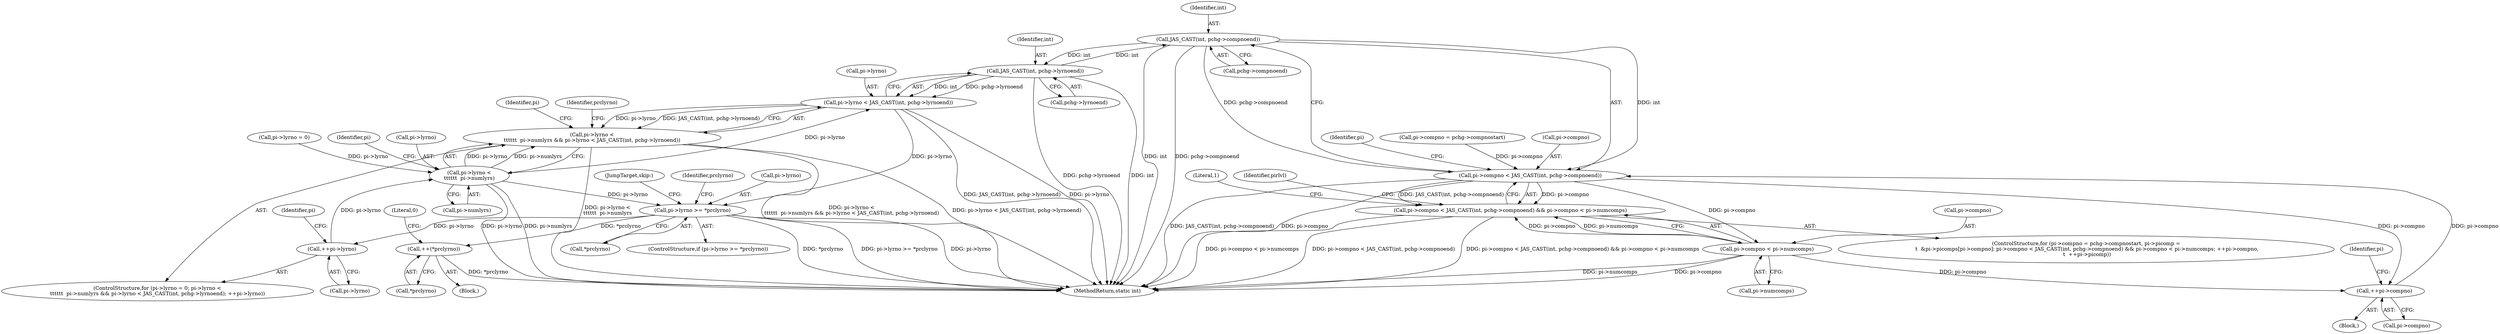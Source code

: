 digraph "0_jasper_1f0dfe5a42911b6880a1445f13f6d615ddb55387@pointer" {
"1000159" [label="(Call,JAS_CAST(int, pchg->compnoend))"];
"1000661" [label="(Call,JAS_CAST(int, pchg->lyrnoend))"];
"1000159" [label="(Call,JAS_CAST(int, pchg->compnoend))"];
"1000155" [label="(Call,pi->compno < JAS_CAST(int, pchg->compnoend))"];
"1000154" [label="(Call,pi->compno < JAS_CAST(int, pchg->compnoend) && pi->compno < pi->numcomps)"];
"1000164" [label="(Call,pi->compno < pi->numcomps)"];
"1000172" [label="(Call,++pi->compno)"];
"1000657" [label="(Call,pi->lyrno < JAS_CAST(int, pchg->lyrnoend))"];
"1000649" [label="(Call,pi->lyrno <\n\t\t\t\t\t\t  pi->numlyrs && pi->lyrno < JAS_CAST(int, pchg->lyrnoend))"];
"1000684" [label="(Call,pi->lyrno >= *prclyrno)"];
"1000666" [label="(Call,++pi->lyrno)"];
"1000650" [label="(Call,pi->lyrno <\n\t\t\t\t\t\t  pi->numlyrs)"];
"1000691" [label="(Call,++(*prclyrno))"];
"1000695" [label="(Literal,0)"];
"1000691" [label="(Call,++(*prclyrno))"];
"1000651" [label="(Call,pi->lyrno)"];
"1000155" [label="(Call,pi->compno < JAS_CAST(int, pchg->compnoend))"];
"1000650" [label="(Call,pi->lyrno <\n\t\t\t\t\t\t  pi->numlyrs)"];
"1000688" [label="(Call,*prclyrno)"];
"1000658" [label="(Call,pi->lyrno)"];
"1000649" [label="(Call,pi->lyrno <\n\t\t\t\t\t\t  pi->numlyrs && pi->lyrno < JAS_CAST(int, pchg->lyrnoend))"];
"1000672" [label="(Identifier,prclyrno)"];
"1000696" [label="(JumpTarget,skip:)"];
"1000178" [label="(Identifier,pi)"];
"1000159" [label="(Call,JAS_CAST(int, pchg->compnoend))"];
"1000693" [label="(Identifier,prclyrno)"];
"1000644" [label="(Call,pi->lyrno = 0)"];
"1000667" [label="(Call,pi->lyrno)"];
"1000685" [label="(Call,pi->lyrno)"];
"1000657" [label="(Call,pi->lyrno < JAS_CAST(int, pchg->lyrnoend))"];
"1000133" [label="(ControlStructure,for (pi->compno = pchg->compnostart, pi->picomp =\n \t  &pi->picomps[pi->compno]; pi->compno < JAS_CAST(int, pchg->compnoend) && pi->compno < pi->numcomps; ++pi->compno,\n \t  ++pi->picomp))"];
"1000166" [label="(Identifier,pi)"];
"1000643" [label="(ControlStructure,for (pi->lyrno = 0; pi->lyrno <\n\t\t\t\t\t\t  pi->numlyrs && pi->lyrno < JAS_CAST(int, pchg->lyrnoend); ++pi->lyrno))"];
"1000663" [label="(Call,pchg->lyrnoend)"];
"1000684" [label="(Call,pi->lyrno >= *prclyrno)"];
"1000135" [label="(Call,pi->compno = pchg->compnostart)"];
"1000666" [label="(Call,++pi->lyrno)"];
"1000172" [label="(Call,++pi->compno)"];
"1000683" [label="(ControlStructure,if (pi->lyrno >= *prclyrno))"];
"1000652" [label="(Identifier,pi)"];
"1000165" [label="(Call,pi->compno)"];
"1000659" [label="(Identifier,pi)"];
"1000171" [label="(Block,)"];
"1000164" [label="(Call,pi->compno < pi->numcomps)"];
"1000161" [label="(Call,pchg->compnoend)"];
"1000173" [label="(Call,pi->compno)"];
"1000182" [label="(Identifier,pirlvl)"];
"1000692" [label="(Call,*prclyrno)"];
"1000699" [label="(MethodReturn,static int)"];
"1000661" [label="(Call,JAS_CAST(int, pchg->lyrnoend))"];
"1000156" [label="(Call,pi->compno)"];
"1000654" [label="(Call,pi->numlyrs)"];
"1000160" [label="(Identifier,int)"];
"1000433" [label="(Identifier,pi)"];
"1000690" [label="(Block,)"];
"1000662" [label="(Identifier,int)"];
"1000154" [label="(Call,pi->compno < JAS_CAST(int, pchg->compnoend) && pi->compno < pi->numcomps)"];
"1000168" [label="(Call,pi->numcomps)"];
"1000698" [label="(Literal,1)"];
"1000159" -> "1000155"  [label="AST: "];
"1000159" -> "1000161"  [label="CFG: "];
"1000160" -> "1000159"  [label="AST: "];
"1000161" -> "1000159"  [label="AST: "];
"1000155" -> "1000159"  [label="CFG: "];
"1000159" -> "1000699"  [label="DDG: int"];
"1000159" -> "1000699"  [label="DDG: pchg->compnoend"];
"1000159" -> "1000155"  [label="DDG: int"];
"1000159" -> "1000155"  [label="DDG: pchg->compnoend"];
"1000661" -> "1000159"  [label="DDG: int"];
"1000159" -> "1000661"  [label="DDG: int"];
"1000661" -> "1000657"  [label="AST: "];
"1000661" -> "1000663"  [label="CFG: "];
"1000662" -> "1000661"  [label="AST: "];
"1000663" -> "1000661"  [label="AST: "];
"1000657" -> "1000661"  [label="CFG: "];
"1000661" -> "1000699"  [label="DDG: pchg->lyrnoend"];
"1000661" -> "1000699"  [label="DDG: int"];
"1000661" -> "1000657"  [label="DDG: int"];
"1000661" -> "1000657"  [label="DDG: pchg->lyrnoend"];
"1000155" -> "1000154"  [label="AST: "];
"1000156" -> "1000155"  [label="AST: "];
"1000166" -> "1000155"  [label="CFG: "];
"1000154" -> "1000155"  [label="CFG: "];
"1000155" -> "1000699"  [label="DDG: JAS_CAST(int, pchg->compnoend)"];
"1000155" -> "1000699"  [label="DDG: pi->compno"];
"1000155" -> "1000154"  [label="DDG: pi->compno"];
"1000155" -> "1000154"  [label="DDG: JAS_CAST(int, pchg->compnoend)"];
"1000172" -> "1000155"  [label="DDG: pi->compno"];
"1000135" -> "1000155"  [label="DDG: pi->compno"];
"1000155" -> "1000164"  [label="DDG: pi->compno"];
"1000155" -> "1000172"  [label="DDG: pi->compno"];
"1000154" -> "1000133"  [label="AST: "];
"1000154" -> "1000164"  [label="CFG: "];
"1000164" -> "1000154"  [label="AST: "];
"1000182" -> "1000154"  [label="CFG: "];
"1000698" -> "1000154"  [label="CFG: "];
"1000154" -> "1000699"  [label="DDG: pi->compno < pi->numcomps"];
"1000154" -> "1000699"  [label="DDG: pi->compno < JAS_CAST(int, pchg->compnoend)"];
"1000154" -> "1000699"  [label="DDG: pi->compno < JAS_CAST(int, pchg->compnoend) && pi->compno < pi->numcomps"];
"1000164" -> "1000154"  [label="DDG: pi->compno"];
"1000164" -> "1000154"  [label="DDG: pi->numcomps"];
"1000164" -> "1000168"  [label="CFG: "];
"1000165" -> "1000164"  [label="AST: "];
"1000168" -> "1000164"  [label="AST: "];
"1000164" -> "1000699"  [label="DDG: pi->numcomps"];
"1000164" -> "1000699"  [label="DDG: pi->compno"];
"1000164" -> "1000172"  [label="DDG: pi->compno"];
"1000172" -> "1000171"  [label="AST: "];
"1000172" -> "1000173"  [label="CFG: "];
"1000173" -> "1000172"  [label="AST: "];
"1000178" -> "1000172"  [label="CFG: "];
"1000657" -> "1000649"  [label="AST: "];
"1000658" -> "1000657"  [label="AST: "];
"1000649" -> "1000657"  [label="CFG: "];
"1000657" -> "1000699"  [label="DDG: JAS_CAST(int, pchg->lyrnoend)"];
"1000657" -> "1000699"  [label="DDG: pi->lyrno"];
"1000657" -> "1000649"  [label="DDG: pi->lyrno"];
"1000657" -> "1000649"  [label="DDG: JAS_CAST(int, pchg->lyrnoend)"];
"1000650" -> "1000657"  [label="DDG: pi->lyrno"];
"1000657" -> "1000684"  [label="DDG: pi->lyrno"];
"1000649" -> "1000643"  [label="AST: "];
"1000649" -> "1000650"  [label="CFG: "];
"1000650" -> "1000649"  [label="AST: "];
"1000672" -> "1000649"  [label="CFG: "];
"1000433" -> "1000649"  [label="CFG: "];
"1000649" -> "1000699"  [label="DDG: pi->lyrno <\n\t\t\t\t\t\t  pi->numlyrs"];
"1000649" -> "1000699"  [label="DDG: pi->lyrno <\n\t\t\t\t\t\t  pi->numlyrs && pi->lyrno < JAS_CAST(int, pchg->lyrnoend)"];
"1000649" -> "1000699"  [label="DDG: pi->lyrno < JAS_CAST(int, pchg->lyrnoend)"];
"1000650" -> "1000649"  [label="DDG: pi->lyrno"];
"1000650" -> "1000649"  [label="DDG: pi->numlyrs"];
"1000684" -> "1000683"  [label="AST: "];
"1000684" -> "1000688"  [label="CFG: "];
"1000685" -> "1000684"  [label="AST: "];
"1000688" -> "1000684"  [label="AST: "];
"1000693" -> "1000684"  [label="CFG: "];
"1000696" -> "1000684"  [label="CFG: "];
"1000684" -> "1000699"  [label="DDG: pi->lyrno >= *prclyrno"];
"1000684" -> "1000699"  [label="DDG: pi->lyrno"];
"1000684" -> "1000699"  [label="DDG: *prclyrno"];
"1000684" -> "1000666"  [label="DDG: pi->lyrno"];
"1000650" -> "1000684"  [label="DDG: pi->lyrno"];
"1000684" -> "1000691"  [label="DDG: *prclyrno"];
"1000666" -> "1000643"  [label="AST: "];
"1000666" -> "1000667"  [label="CFG: "];
"1000667" -> "1000666"  [label="AST: "];
"1000652" -> "1000666"  [label="CFG: "];
"1000666" -> "1000650"  [label="DDG: pi->lyrno"];
"1000650" -> "1000654"  [label="CFG: "];
"1000651" -> "1000650"  [label="AST: "];
"1000654" -> "1000650"  [label="AST: "];
"1000659" -> "1000650"  [label="CFG: "];
"1000650" -> "1000699"  [label="DDG: pi->lyrno"];
"1000650" -> "1000699"  [label="DDG: pi->numlyrs"];
"1000644" -> "1000650"  [label="DDG: pi->lyrno"];
"1000691" -> "1000690"  [label="AST: "];
"1000691" -> "1000692"  [label="CFG: "];
"1000692" -> "1000691"  [label="AST: "];
"1000695" -> "1000691"  [label="CFG: "];
"1000691" -> "1000699"  [label="DDG: *prclyrno"];
}
